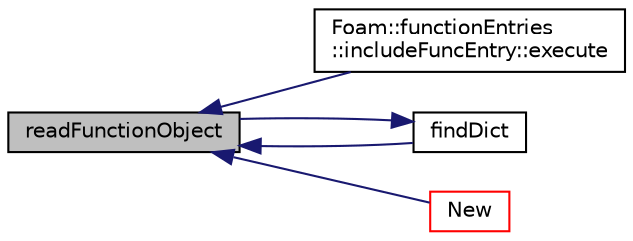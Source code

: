 digraph "readFunctionObject"
{
  bgcolor="transparent";
  edge [fontname="Helvetica",fontsize="10",labelfontname="Helvetica",labelfontsize="10"];
  node [fontname="Helvetica",fontsize="10",shape=record];
  rankdir="LR";
  Node1424 [label="readFunctionObject",height=0.2,width=0.4,color="black", fillcolor="grey75", style="filled", fontcolor="black"];
  Node1424 -> Node1425 [dir="back",color="midnightblue",fontsize="10",style="solid",fontname="Helvetica"];
  Node1425 [label="Foam::functionEntries\l::includeFuncEntry::execute",height=0.2,width=0.4,color="black",URL="$a27161.html#a0aa3070c44783d911c1f7924042f1cea",tooltip="Execute the functionEntry in a sub-dict context. "];
  Node1424 -> Node1426 [dir="back",color="midnightblue",fontsize="10",style="solid",fontname="Helvetica"];
  Node1426 [label="findDict",height=0.2,width=0.4,color="black",URL="$a27221.html#a05336d8eb27e0b74be76fb36092fc6f0",tooltip="Search for functionObject dictionary file in. "];
  Node1426 -> Node1424 [dir="back",color="midnightblue",fontsize="10",style="solid",fontname="Helvetica"];
  Node1424 -> Node1427 [dir="back",color="midnightblue",fontsize="10",style="solid",fontname="Helvetica"];
  Node1427 [label="New",height=0.2,width=0.4,color="red",URL="$a27221.html#a1740f4160a0303fced9ab6e91f5ae577",tooltip="Construct and return a functionObjectList for an application. "];
}
